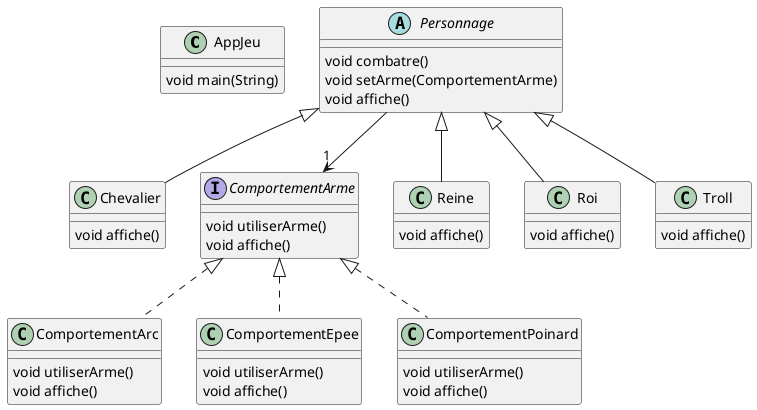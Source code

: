 @startuml

' definitions
' -----------

' package "JeuDaventure"
class AppJeu
class Chevalier
class ComportementArc
interface ComportementArme
class ComportementEpee
class ComportementPoinard
abstract Personnage
class Reine
class Roi
class Troll
' end package

' content
' -------

' Personnage:
Personnage --> "1" ComportementArme
Personnage : void combatre()
Personnage : void setArme(ComportementArme)
Personnage : void affiche()

' Reine:
Personnage <|-- Reine
Reine : void affiche()

' Troll:
Personnage <|-- Troll
Troll : void affiche()

' AppJeu:
AppJeu : void main(String)

' Chevalier:
Personnage <|-- Chevalier
Chevalier : void affiche()

' ComportementArme:
ComportementArme : void utiliserArme()
ComportementArme : void affiche()

' Roi:
Personnage <|-- Roi
Roi : void affiche()

' ComportementArc:
ComportementArme <|.. ComportementArc
ComportementArc : void utiliserArme()
ComportementArc : void affiche()

' ComportementPoinard:
ComportementArme <|.. ComportementPoinard
ComportementPoinard : void utiliserArme()
ComportementPoinard : void affiche()

' ComportementEpee:
ComportementArme <|.. ComportementEpee
ComportementEpee : void utiliserArme()
ComportementEpee : void affiche()

@enduml
